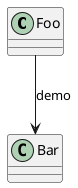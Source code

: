 {
  "sha1": "buuzfbyjaboq7wbhi2cs9mttfnz7an8",
  "insertion": {
    "when": "2024-05-30T20:48:22.166Z",
    "user": "plantuml@gmail.com"
  }
}
@startuml
!pragma layout vizjs
class Foo
class Bar
Foo --> Bar : demo
@enduml

